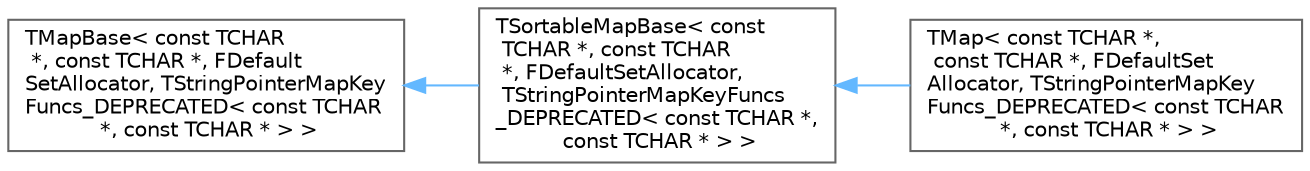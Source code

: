 digraph "Graphical Class Hierarchy"
{
 // INTERACTIVE_SVG=YES
 // LATEX_PDF_SIZE
  bgcolor="transparent";
  edge [fontname=Helvetica,fontsize=10,labelfontname=Helvetica,labelfontsize=10];
  node [fontname=Helvetica,fontsize=10,shape=box,height=0.2,width=0.4];
  rankdir="LR";
  Node0 [id="Node000000",label="TMapBase\< const TCHAR\l *, const TCHAR *, FDefault\lSetAllocator, TStringPointerMapKey\lFuncs_DEPRECATED\< const TCHAR\l *, const TCHAR * \> \>",height=0.2,width=0.4,color="grey40", fillcolor="white", style="filled",URL="$d8/dad/classTMapBase.html",tooltip=" "];
  Node0 -> Node1 [id="edge6450_Node000000_Node000001",dir="back",color="steelblue1",style="solid",tooltip=" "];
  Node1 [id="Node000001",label="TSortableMapBase\< const\l TCHAR *, const TCHAR\l *, FDefaultSetAllocator,\l TStringPointerMapKeyFuncs\l_DEPRECATED\< const TCHAR *,\l const TCHAR * \> \>",height=0.2,width=0.4,color="grey40", fillcolor="white", style="filled",URL="$de/df5/classTSortableMapBase.html",tooltip=" "];
  Node1 -> Node2 [id="edge6451_Node000001_Node000002",dir="back",color="steelblue1",style="solid",tooltip=" "];
  Node2 [id="Node000002",label="TMap\< const TCHAR *,\l const TCHAR *, FDefaultSet\lAllocator, TStringPointerMapKey\lFuncs_DEPRECATED\< const TCHAR\l *, const TCHAR * \> \>",height=0.2,width=0.4,color="grey40", fillcolor="white", style="filled",URL="$d8/da9/classTMap.html",tooltip=" "];
}
